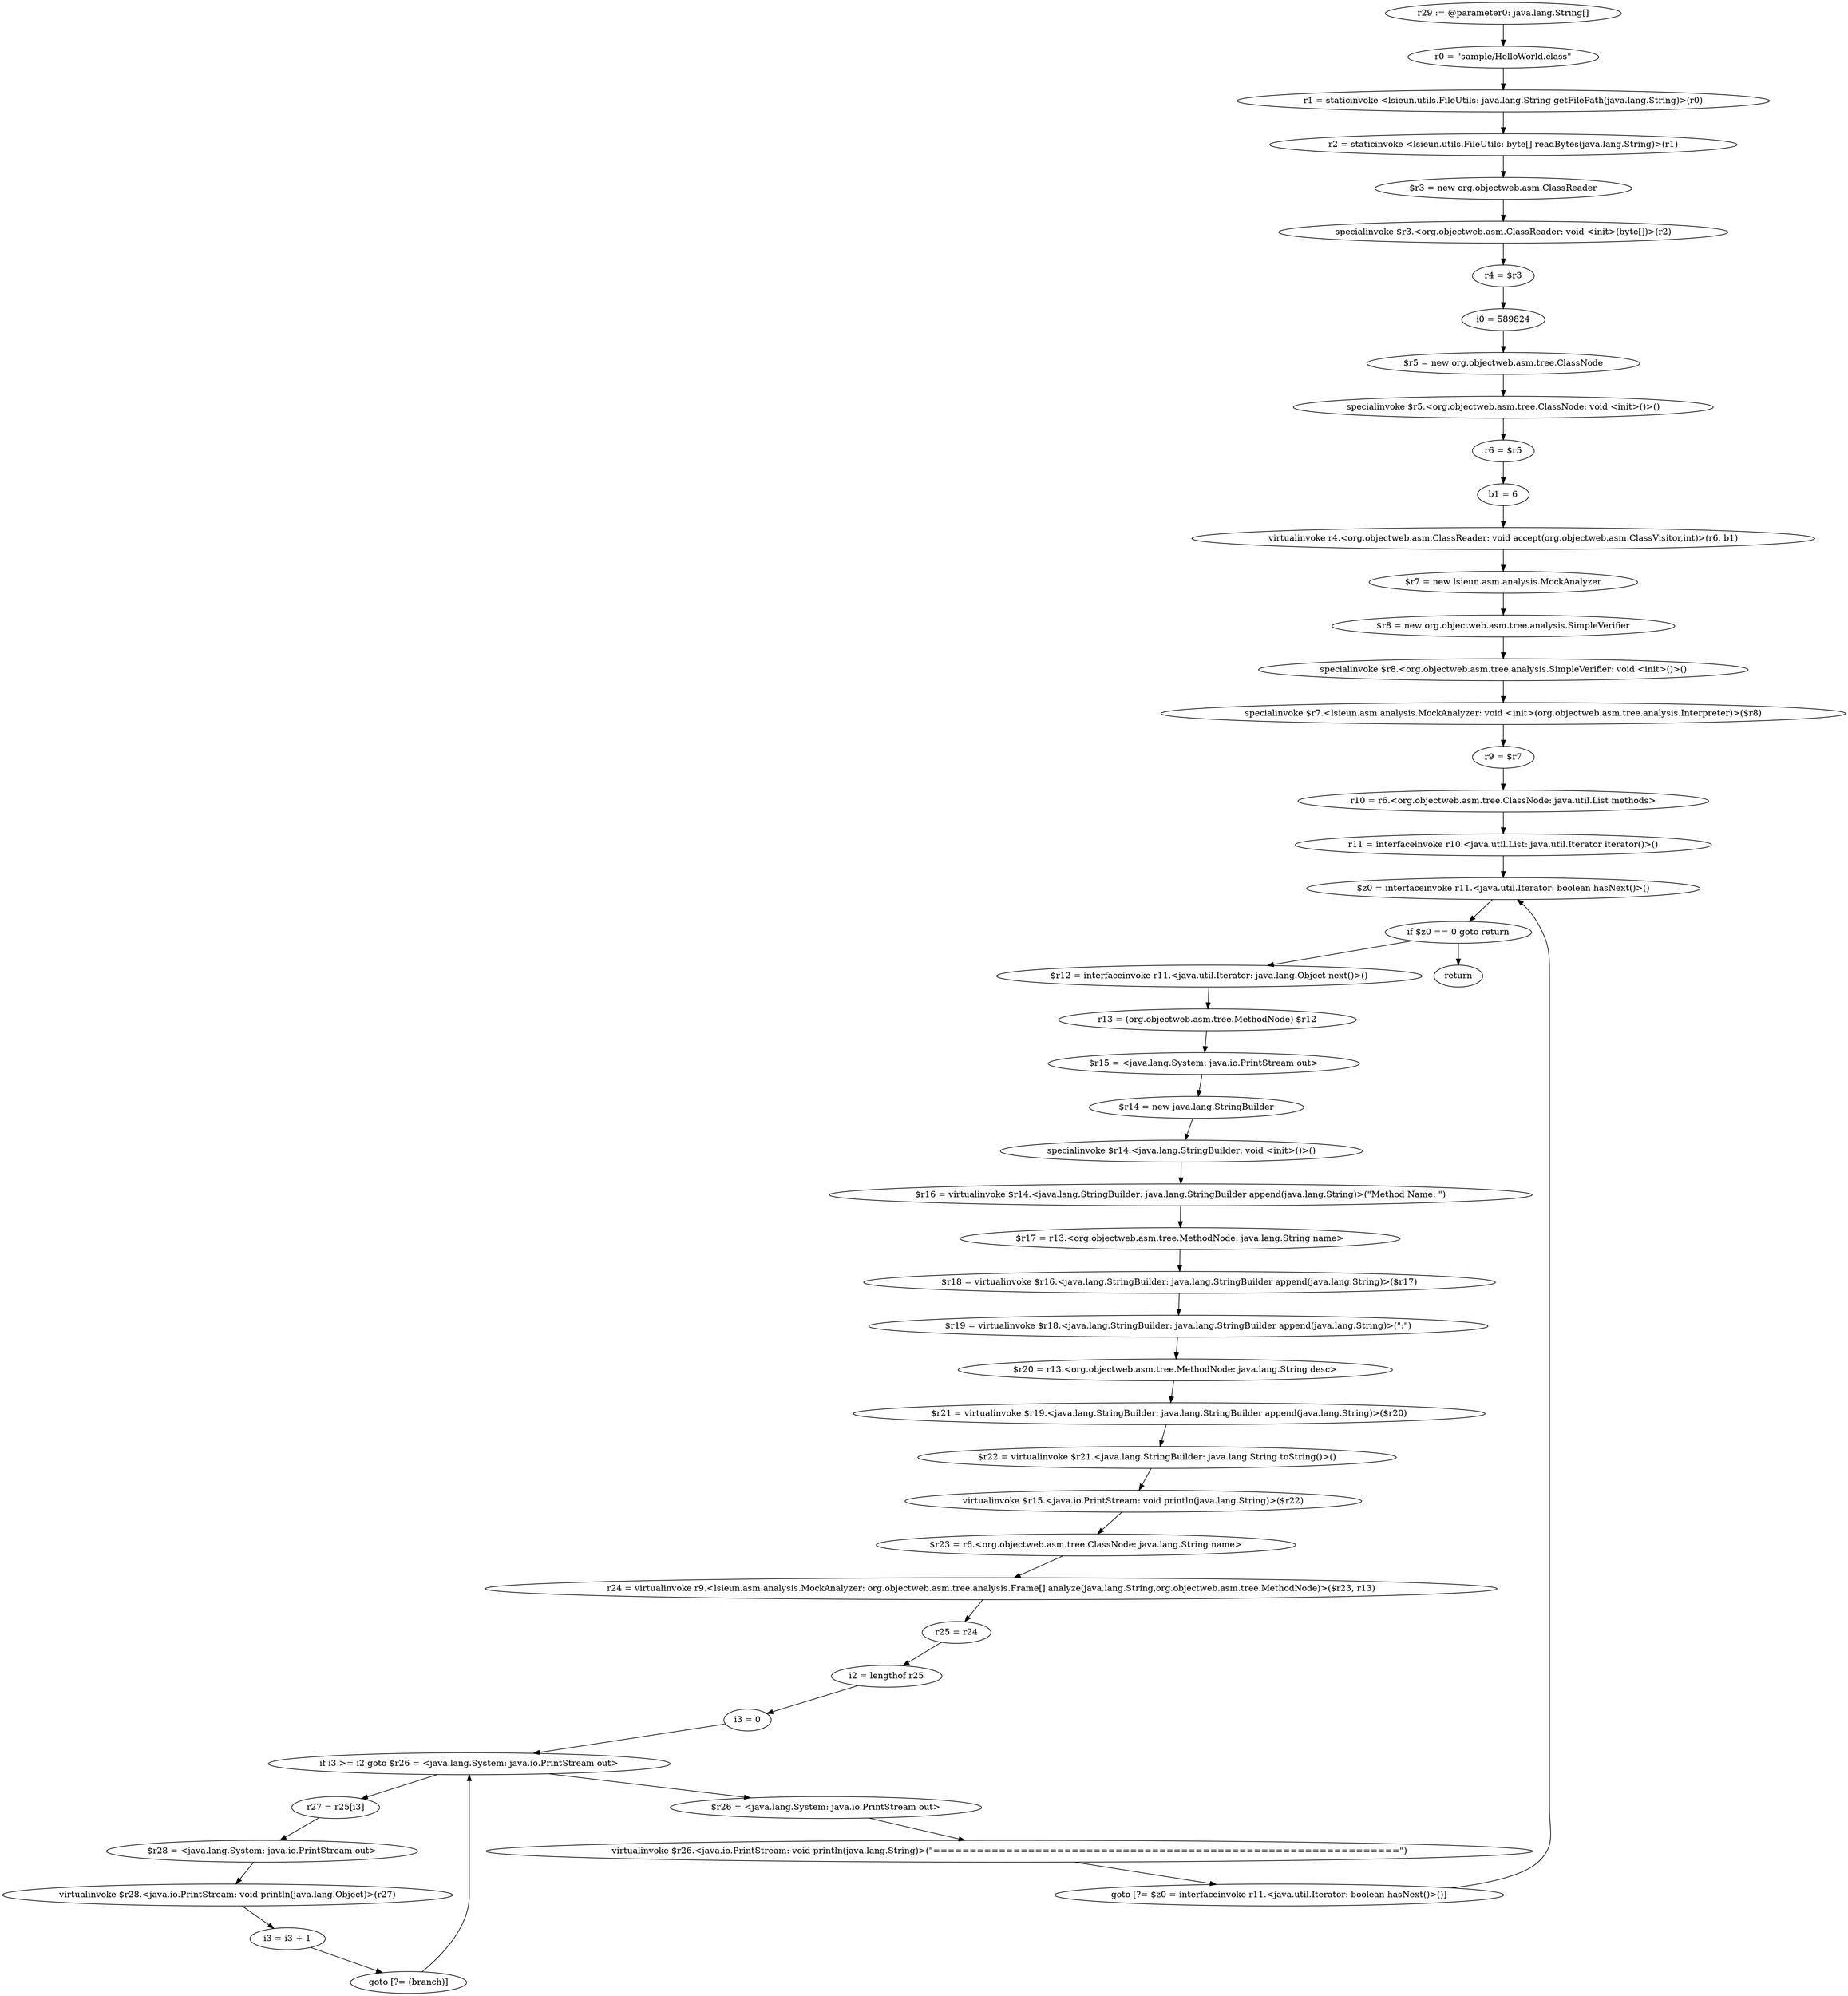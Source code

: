 digraph "unitGraph" {
    "r29 := @parameter0: java.lang.String[]"
    "r0 = \"sample/HelloWorld.class\""
    "r1 = staticinvoke <lsieun.utils.FileUtils: java.lang.String getFilePath(java.lang.String)>(r0)"
    "r2 = staticinvoke <lsieun.utils.FileUtils: byte[] readBytes(java.lang.String)>(r1)"
    "$r3 = new org.objectweb.asm.ClassReader"
    "specialinvoke $r3.<org.objectweb.asm.ClassReader: void <init>(byte[])>(r2)"
    "r4 = $r3"
    "i0 = 589824"
    "$r5 = new org.objectweb.asm.tree.ClassNode"
    "specialinvoke $r5.<org.objectweb.asm.tree.ClassNode: void <init>()>()"
    "r6 = $r5"
    "b1 = 6"
    "virtualinvoke r4.<org.objectweb.asm.ClassReader: void accept(org.objectweb.asm.ClassVisitor,int)>(r6, b1)"
    "$r7 = new lsieun.asm.analysis.MockAnalyzer"
    "$r8 = new org.objectweb.asm.tree.analysis.SimpleVerifier"
    "specialinvoke $r8.<org.objectweb.asm.tree.analysis.SimpleVerifier: void <init>()>()"
    "specialinvoke $r7.<lsieun.asm.analysis.MockAnalyzer: void <init>(org.objectweb.asm.tree.analysis.Interpreter)>($r8)"
    "r9 = $r7"
    "r10 = r6.<org.objectweb.asm.tree.ClassNode: java.util.List methods>"
    "r11 = interfaceinvoke r10.<java.util.List: java.util.Iterator iterator()>()"
    "$z0 = interfaceinvoke r11.<java.util.Iterator: boolean hasNext()>()"
    "if $z0 == 0 goto return"
    "$r12 = interfaceinvoke r11.<java.util.Iterator: java.lang.Object next()>()"
    "r13 = (org.objectweb.asm.tree.MethodNode) $r12"
    "$r15 = <java.lang.System: java.io.PrintStream out>"
    "$r14 = new java.lang.StringBuilder"
    "specialinvoke $r14.<java.lang.StringBuilder: void <init>()>()"
    "$r16 = virtualinvoke $r14.<java.lang.StringBuilder: java.lang.StringBuilder append(java.lang.String)>(\"Method Name: \")"
    "$r17 = r13.<org.objectweb.asm.tree.MethodNode: java.lang.String name>"
    "$r18 = virtualinvoke $r16.<java.lang.StringBuilder: java.lang.StringBuilder append(java.lang.String)>($r17)"
    "$r19 = virtualinvoke $r18.<java.lang.StringBuilder: java.lang.StringBuilder append(java.lang.String)>(\":\")"
    "$r20 = r13.<org.objectweb.asm.tree.MethodNode: java.lang.String desc>"
    "$r21 = virtualinvoke $r19.<java.lang.StringBuilder: java.lang.StringBuilder append(java.lang.String)>($r20)"
    "$r22 = virtualinvoke $r21.<java.lang.StringBuilder: java.lang.String toString()>()"
    "virtualinvoke $r15.<java.io.PrintStream: void println(java.lang.String)>($r22)"
    "$r23 = r6.<org.objectweb.asm.tree.ClassNode: java.lang.String name>"
    "r24 = virtualinvoke r9.<lsieun.asm.analysis.MockAnalyzer: org.objectweb.asm.tree.analysis.Frame[] analyze(java.lang.String,org.objectweb.asm.tree.MethodNode)>($r23, r13)"
    "r25 = r24"
    "i2 = lengthof r25"
    "i3 = 0"
    "if i3 >= i2 goto $r26 = <java.lang.System: java.io.PrintStream out>"
    "r27 = r25[i3]"
    "$r28 = <java.lang.System: java.io.PrintStream out>"
    "virtualinvoke $r28.<java.io.PrintStream: void println(java.lang.Object)>(r27)"
    "i3 = i3 + 1"
    "goto [?= (branch)]"
    "$r26 = <java.lang.System: java.io.PrintStream out>"
    "virtualinvoke $r26.<java.io.PrintStream: void println(java.lang.String)>(\"================================================================\")"
    "goto [?= $z0 = interfaceinvoke r11.<java.util.Iterator: boolean hasNext()>()]"
    "return"
    "r29 := @parameter0: java.lang.String[]"->"r0 = \"sample/HelloWorld.class\"";
    "r0 = \"sample/HelloWorld.class\""->"r1 = staticinvoke <lsieun.utils.FileUtils: java.lang.String getFilePath(java.lang.String)>(r0)";
    "r1 = staticinvoke <lsieun.utils.FileUtils: java.lang.String getFilePath(java.lang.String)>(r0)"->"r2 = staticinvoke <lsieun.utils.FileUtils: byte[] readBytes(java.lang.String)>(r1)";
    "r2 = staticinvoke <lsieun.utils.FileUtils: byte[] readBytes(java.lang.String)>(r1)"->"$r3 = new org.objectweb.asm.ClassReader";
    "$r3 = new org.objectweb.asm.ClassReader"->"specialinvoke $r3.<org.objectweb.asm.ClassReader: void <init>(byte[])>(r2)";
    "specialinvoke $r3.<org.objectweb.asm.ClassReader: void <init>(byte[])>(r2)"->"r4 = $r3";
    "r4 = $r3"->"i0 = 589824";
    "i0 = 589824"->"$r5 = new org.objectweb.asm.tree.ClassNode";
    "$r5 = new org.objectweb.asm.tree.ClassNode"->"specialinvoke $r5.<org.objectweb.asm.tree.ClassNode: void <init>()>()";
    "specialinvoke $r5.<org.objectweb.asm.tree.ClassNode: void <init>()>()"->"r6 = $r5";
    "r6 = $r5"->"b1 = 6";
    "b1 = 6"->"virtualinvoke r4.<org.objectweb.asm.ClassReader: void accept(org.objectweb.asm.ClassVisitor,int)>(r6, b1)";
    "virtualinvoke r4.<org.objectweb.asm.ClassReader: void accept(org.objectweb.asm.ClassVisitor,int)>(r6, b1)"->"$r7 = new lsieun.asm.analysis.MockAnalyzer";
    "$r7 = new lsieun.asm.analysis.MockAnalyzer"->"$r8 = new org.objectweb.asm.tree.analysis.SimpleVerifier";
    "$r8 = new org.objectweb.asm.tree.analysis.SimpleVerifier"->"specialinvoke $r8.<org.objectweb.asm.tree.analysis.SimpleVerifier: void <init>()>()";
    "specialinvoke $r8.<org.objectweb.asm.tree.analysis.SimpleVerifier: void <init>()>()"->"specialinvoke $r7.<lsieun.asm.analysis.MockAnalyzer: void <init>(org.objectweb.asm.tree.analysis.Interpreter)>($r8)";
    "specialinvoke $r7.<lsieun.asm.analysis.MockAnalyzer: void <init>(org.objectweb.asm.tree.analysis.Interpreter)>($r8)"->"r9 = $r7";
    "r9 = $r7"->"r10 = r6.<org.objectweb.asm.tree.ClassNode: java.util.List methods>";
    "r10 = r6.<org.objectweb.asm.tree.ClassNode: java.util.List methods>"->"r11 = interfaceinvoke r10.<java.util.List: java.util.Iterator iterator()>()";
    "r11 = interfaceinvoke r10.<java.util.List: java.util.Iterator iterator()>()"->"$z0 = interfaceinvoke r11.<java.util.Iterator: boolean hasNext()>()";
    "$z0 = interfaceinvoke r11.<java.util.Iterator: boolean hasNext()>()"->"if $z0 == 0 goto return";
    "if $z0 == 0 goto return"->"$r12 = interfaceinvoke r11.<java.util.Iterator: java.lang.Object next()>()";
    "if $z0 == 0 goto return"->"return";
    "$r12 = interfaceinvoke r11.<java.util.Iterator: java.lang.Object next()>()"->"r13 = (org.objectweb.asm.tree.MethodNode) $r12";
    "r13 = (org.objectweb.asm.tree.MethodNode) $r12"->"$r15 = <java.lang.System: java.io.PrintStream out>";
    "$r15 = <java.lang.System: java.io.PrintStream out>"->"$r14 = new java.lang.StringBuilder";
    "$r14 = new java.lang.StringBuilder"->"specialinvoke $r14.<java.lang.StringBuilder: void <init>()>()";
    "specialinvoke $r14.<java.lang.StringBuilder: void <init>()>()"->"$r16 = virtualinvoke $r14.<java.lang.StringBuilder: java.lang.StringBuilder append(java.lang.String)>(\"Method Name: \")";
    "$r16 = virtualinvoke $r14.<java.lang.StringBuilder: java.lang.StringBuilder append(java.lang.String)>(\"Method Name: \")"->"$r17 = r13.<org.objectweb.asm.tree.MethodNode: java.lang.String name>";
    "$r17 = r13.<org.objectweb.asm.tree.MethodNode: java.lang.String name>"->"$r18 = virtualinvoke $r16.<java.lang.StringBuilder: java.lang.StringBuilder append(java.lang.String)>($r17)";
    "$r18 = virtualinvoke $r16.<java.lang.StringBuilder: java.lang.StringBuilder append(java.lang.String)>($r17)"->"$r19 = virtualinvoke $r18.<java.lang.StringBuilder: java.lang.StringBuilder append(java.lang.String)>(\":\")";
    "$r19 = virtualinvoke $r18.<java.lang.StringBuilder: java.lang.StringBuilder append(java.lang.String)>(\":\")"->"$r20 = r13.<org.objectweb.asm.tree.MethodNode: java.lang.String desc>";
    "$r20 = r13.<org.objectweb.asm.tree.MethodNode: java.lang.String desc>"->"$r21 = virtualinvoke $r19.<java.lang.StringBuilder: java.lang.StringBuilder append(java.lang.String)>($r20)";
    "$r21 = virtualinvoke $r19.<java.lang.StringBuilder: java.lang.StringBuilder append(java.lang.String)>($r20)"->"$r22 = virtualinvoke $r21.<java.lang.StringBuilder: java.lang.String toString()>()";
    "$r22 = virtualinvoke $r21.<java.lang.StringBuilder: java.lang.String toString()>()"->"virtualinvoke $r15.<java.io.PrintStream: void println(java.lang.String)>($r22)";
    "virtualinvoke $r15.<java.io.PrintStream: void println(java.lang.String)>($r22)"->"$r23 = r6.<org.objectweb.asm.tree.ClassNode: java.lang.String name>";
    "$r23 = r6.<org.objectweb.asm.tree.ClassNode: java.lang.String name>"->"r24 = virtualinvoke r9.<lsieun.asm.analysis.MockAnalyzer: org.objectweb.asm.tree.analysis.Frame[] analyze(java.lang.String,org.objectweb.asm.tree.MethodNode)>($r23, r13)";
    "r24 = virtualinvoke r9.<lsieun.asm.analysis.MockAnalyzer: org.objectweb.asm.tree.analysis.Frame[] analyze(java.lang.String,org.objectweb.asm.tree.MethodNode)>($r23, r13)"->"r25 = r24";
    "r25 = r24"->"i2 = lengthof r25";
    "i2 = lengthof r25"->"i3 = 0";
    "i3 = 0"->"if i3 >= i2 goto $r26 = <java.lang.System: java.io.PrintStream out>";
    "if i3 >= i2 goto $r26 = <java.lang.System: java.io.PrintStream out>"->"r27 = r25[i3]";
    "if i3 >= i2 goto $r26 = <java.lang.System: java.io.PrintStream out>"->"$r26 = <java.lang.System: java.io.PrintStream out>";
    "r27 = r25[i3]"->"$r28 = <java.lang.System: java.io.PrintStream out>";
    "$r28 = <java.lang.System: java.io.PrintStream out>"->"virtualinvoke $r28.<java.io.PrintStream: void println(java.lang.Object)>(r27)";
    "virtualinvoke $r28.<java.io.PrintStream: void println(java.lang.Object)>(r27)"->"i3 = i3 + 1";
    "i3 = i3 + 1"->"goto [?= (branch)]";
    "goto [?= (branch)]"->"if i3 >= i2 goto $r26 = <java.lang.System: java.io.PrintStream out>";
    "$r26 = <java.lang.System: java.io.PrintStream out>"->"virtualinvoke $r26.<java.io.PrintStream: void println(java.lang.String)>(\"================================================================\")";
    "virtualinvoke $r26.<java.io.PrintStream: void println(java.lang.String)>(\"================================================================\")"->"goto [?= $z0 = interfaceinvoke r11.<java.util.Iterator: boolean hasNext()>()]";
    "goto [?= $z0 = interfaceinvoke r11.<java.util.Iterator: boolean hasNext()>()]"->"$z0 = interfaceinvoke r11.<java.util.Iterator: boolean hasNext()>()";
}
